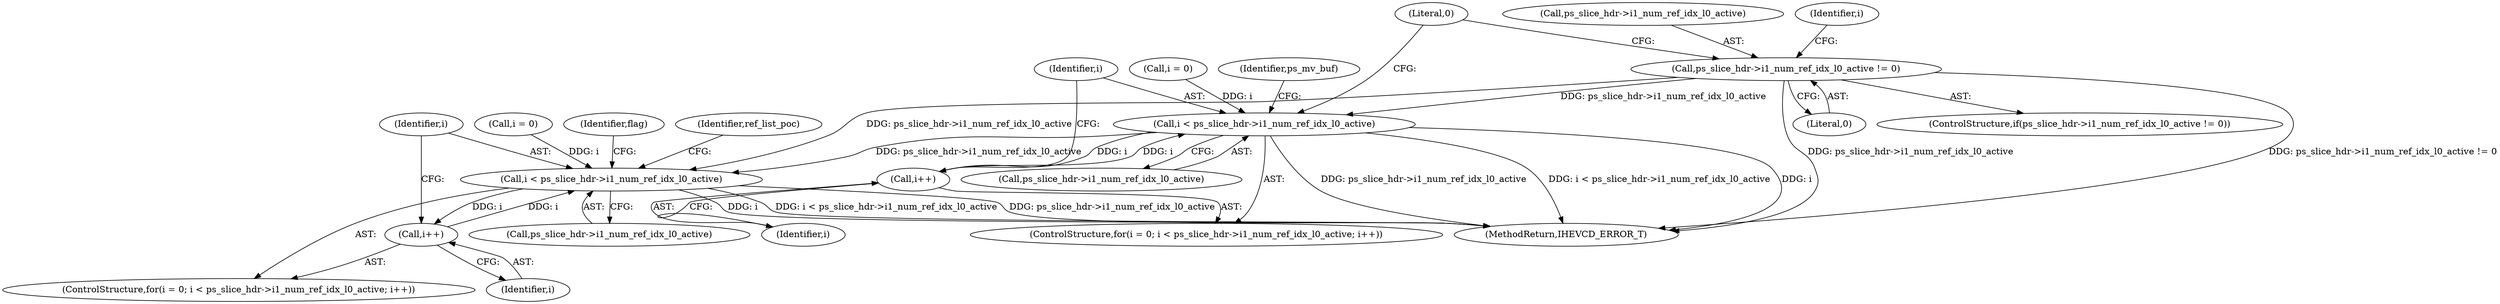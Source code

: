 digraph "0_Android_bcfc7124f6ef9f1ec128fb2e90de774a5b33d199_0@pointer" {
"1000631" [label="(Call,ps_slice_hdr->i1_num_ref_idx_l0_active != 0)"];
"1000641" [label="(Call,i < ps_slice_hdr->i1_num_ref_idx_l0_active)"];
"1000646" [label="(Call,i++)"];
"1000735" [label="(Call,i < ps_slice_hdr->i1_num_ref_idx_l0_active)"];
"1000740" [label="(Call,i++)"];
"1000641" [label="(Call,i < ps_slice_hdr->i1_num_ref_idx_l0_active)"];
"1005079" [label="(MethodReturn,IHEVCD_ERROR_T)"];
"1000767" [label="(Identifier,flag)"];
"1000706" [label="(Literal,0)"];
"1000637" [label="(ControlStructure,for(i = 0; i < ps_slice_hdr->i1_num_ref_idx_l0_active; i++))"];
"1000736" [label="(Identifier,i)"];
"1000737" [label="(Call,ps_slice_hdr->i1_num_ref_idx_l0_active)"];
"1000744" [label="(Identifier,ref_list_poc)"];
"1000630" [label="(ControlStructure,if(ps_slice_hdr->i1_num_ref_idx_l0_active != 0))"];
"1000741" [label="(Identifier,i)"];
"1000647" [label="(Identifier,i)"];
"1000632" [label="(Call,ps_slice_hdr->i1_num_ref_idx_l0_active)"];
"1000638" [label="(Call,i = 0)"];
"1000646" [label="(Call,i++)"];
"1000731" [label="(ControlStructure,for(i = 0; i < ps_slice_hdr->i1_num_ref_idx_l0_active; i++))"];
"1000639" [label="(Identifier,i)"];
"1000643" [label="(Call,ps_slice_hdr->i1_num_ref_idx_l0_active)"];
"1000642" [label="(Identifier,i)"];
"1000732" [label="(Call,i = 0)"];
"1000653" [label="(Identifier,ps_mv_buf)"];
"1000740" [label="(Call,i++)"];
"1000735" [label="(Call,i < ps_slice_hdr->i1_num_ref_idx_l0_active)"];
"1000631" [label="(Call,ps_slice_hdr->i1_num_ref_idx_l0_active != 0)"];
"1000635" [label="(Literal,0)"];
"1000631" -> "1000630"  [label="AST: "];
"1000631" -> "1000635"  [label="CFG: "];
"1000632" -> "1000631"  [label="AST: "];
"1000635" -> "1000631"  [label="AST: "];
"1000639" -> "1000631"  [label="CFG: "];
"1000706" -> "1000631"  [label="CFG: "];
"1000631" -> "1005079"  [label="DDG: ps_slice_hdr->i1_num_ref_idx_l0_active"];
"1000631" -> "1005079"  [label="DDG: ps_slice_hdr->i1_num_ref_idx_l0_active != 0"];
"1000631" -> "1000641"  [label="DDG: ps_slice_hdr->i1_num_ref_idx_l0_active"];
"1000631" -> "1000735"  [label="DDG: ps_slice_hdr->i1_num_ref_idx_l0_active"];
"1000641" -> "1000637"  [label="AST: "];
"1000641" -> "1000643"  [label="CFG: "];
"1000642" -> "1000641"  [label="AST: "];
"1000643" -> "1000641"  [label="AST: "];
"1000653" -> "1000641"  [label="CFG: "];
"1000706" -> "1000641"  [label="CFG: "];
"1000641" -> "1005079"  [label="DDG: ps_slice_hdr->i1_num_ref_idx_l0_active"];
"1000641" -> "1005079"  [label="DDG: i < ps_slice_hdr->i1_num_ref_idx_l0_active"];
"1000641" -> "1005079"  [label="DDG: i"];
"1000638" -> "1000641"  [label="DDG: i"];
"1000646" -> "1000641"  [label="DDG: i"];
"1000641" -> "1000646"  [label="DDG: i"];
"1000641" -> "1000735"  [label="DDG: ps_slice_hdr->i1_num_ref_idx_l0_active"];
"1000646" -> "1000637"  [label="AST: "];
"1000646" -> "1000647"  [label="CFG: "];
"1000647" -> "1000646"  [label="AST: "];
"1000642" -> "1000646"  [label="CFG: "];
"1000735" -> "1000731"  [label="AST: "];
"1000735" -> "1000737"  [label="CFG: "];
"1000736" -> "1000735"  [label="AST: "];
"1000737" -> "1000735"  [label="AST: "];
"1000744" -> "1000735"  [label="CFG: "];
"1000767" -> "1000735"  [label="CFG: "];
"1000735" -> "1005079"  [label="DDG: i < ps_slice_hdr->i1_num_ref_idx_l0_active"];
"1000735" -> "1005079"  [label="DDG: ps_slice_hdr->i1_num_ref_idx_l0_active"];
"1000735" -> "1005079"  [label="DDG: i"];
"1000740" -> "1000735"  [label="DDG: i"];
"1000732" -> "1000735"  [label="DDG: i"];
"1000735" -> "1000740"  [label="DDG: i"];
"1000740" -> "1000731"  [label="AST: "];
"1000740" -> "1000741"  [label="CFG: "];
"1000741" -> "1000740"  [label="AST: "];
"1000736" -> "1000740"  [label="CFG: "];
}
